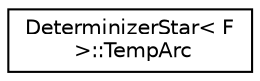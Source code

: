 digraph "Graphical Class Hierarchy"
{
  edge [fontname="Helvetica",fontsize="10",labelfontname="Helvetica",labelfontsize="10"];
  node [fontname="Helvetica",fontsize="10",shape=record];
  rankdir="LR";
  Node0 [label="DeterminizerStar\< F\l \>::TempArc",height=0.2,width=0.4,color="black", fillcolor="white", style="filled",URL="$structfst_1_1DeterminizerStar_1_1TempArc.html"];
}
